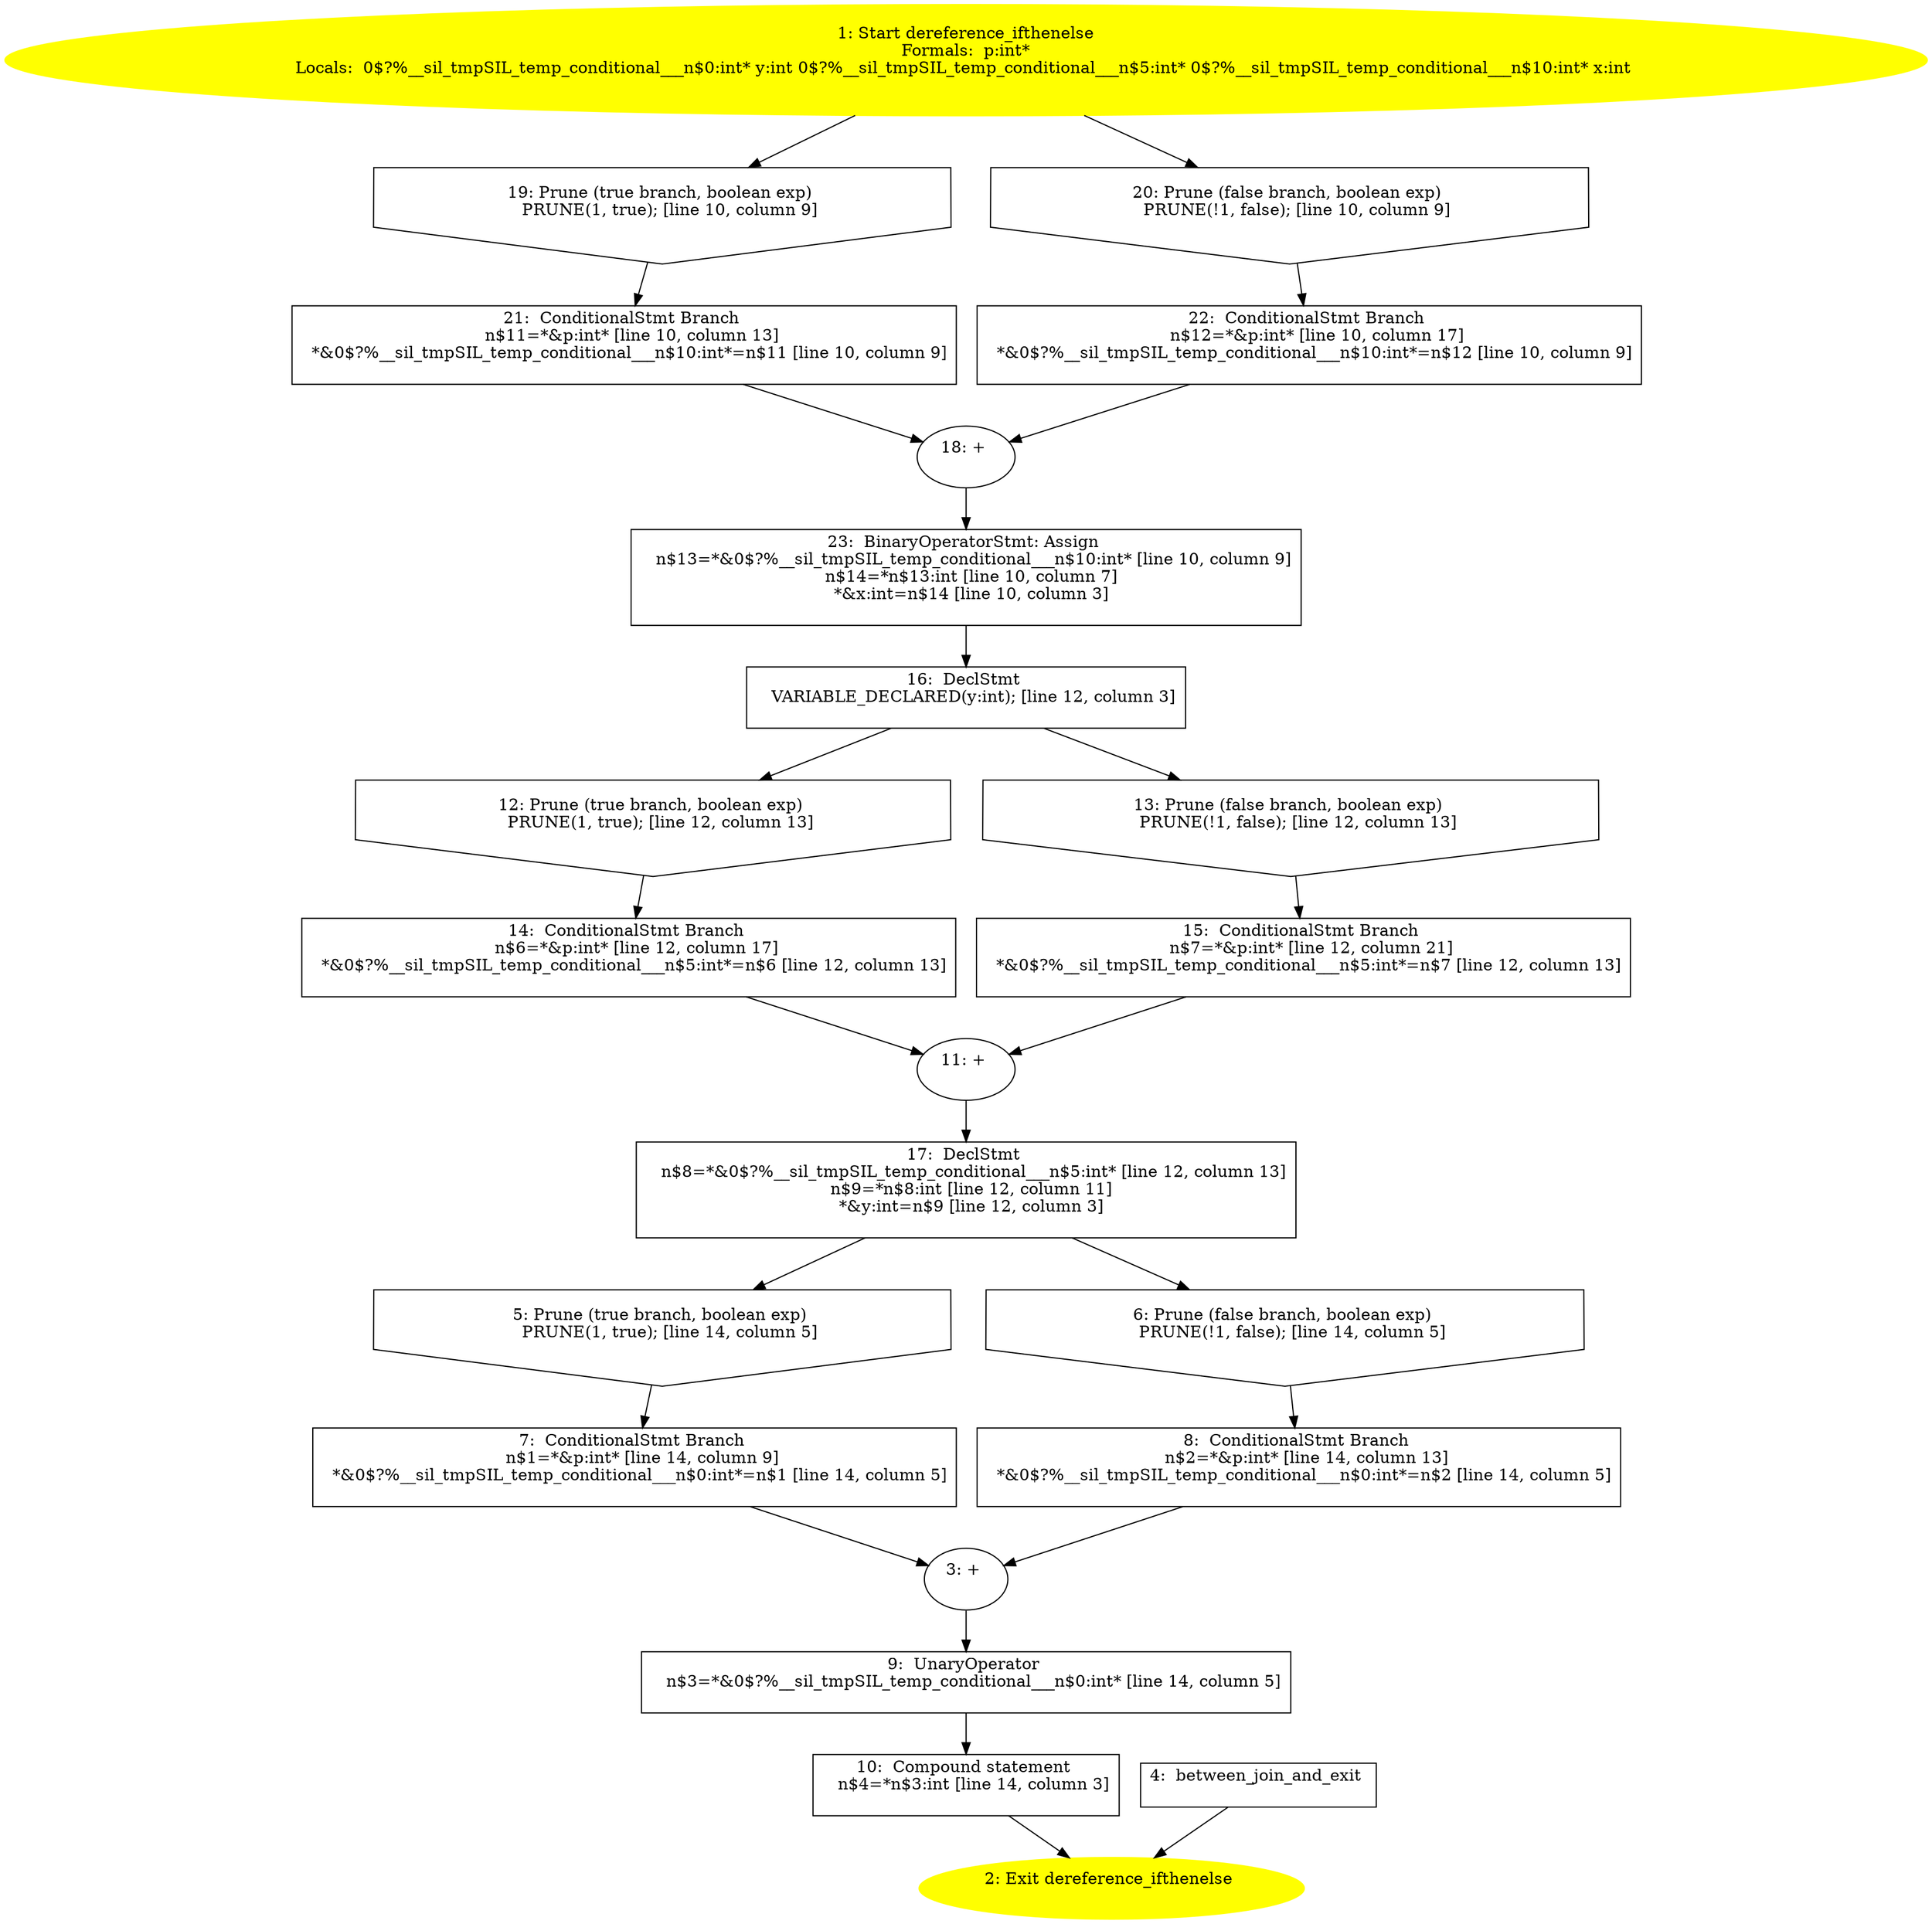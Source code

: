 /* @generated */
digraph cfg {
"dereference_ifthenelse.aa3447116ff03cff_1" [label="1: Start dereference_ifthenelse\nFormals:  p:int*\nLocals:  0$?%__sil_tmpSIL_temp_conditional___n$0:int* y:int 0$?%__sil_tmpSIL_temp_conditional___n$5:int* 0$?%__sil_tmpSIL_temp_conditional___n$10:int* x:int \n  " color=yellow style=filled]
	

	 "dereference_ifthenelse.aa3447116ff03cff_1" -> "dereference_ifthenelse.aa3447116ff03cff_19" ;
	 "dereference_ifthenelse.aa3447116ff03cff_1" -> "dereference_ifthenelse.aa3447116ff03cff_20" ;
"dereference_ifthenelse.aa3447116ff03cff_2" [label="2: Exit dereference_ifthenelse \n  " color=yellow style=filled]
	

"dereference_ifthenelse.aa3447116ff03cff_3" [label="3: + \n  " ]
	

	 "dereference_ifthenelse.aa3447116ff03cff_3" -> "dereference_ifthenelse.aa3447116ff03cff_9" ;
"dereference_ifthenelse.aa3447116ff03cff_4" [label="4:  between_join_and_exit \n  " shape="box"]
	

	 "dereference_ifthenelse.aa3447116ff03cff_4" -> "dereference_ifthenelse.aa3447116ff03cff_2" ;
"dereference_ifthenelse.aa3447116ff03cff_5" [label="5: Prune (true branch, boolean exp) \n   PRUNE(1, true); [line 14, column 5]\n " shape="invhouse"]
	

	 "dereference_ifthenelse.aa3447116ff03cff_5" -> "dereference_ifthenelse.aa3447116ff03cff_7" ;
"dereference_ifthenelse.aa3447116ff03cff_6" [label="6: Prune (false branch, boolean exp) \n   PRUNE(!1, false); [line 14, column 5]\n " shape="invhouse"]
	

	 "dereference_ifthenelse.aa3447116ff03cff_6" -> "dereference_ifthenelse.aa3447116ff03cff_8" ;
"dereference_ifthenelse.aa3447116ff03cff_7" [label="7:  ConditionalStmt Branch \n   n$1=*&p:int* [line 14, column 9]\n  *&0$?%__sil_tmpSIL_temp_conditional___n$0:int*=n$1 [line 14, column 5]\n " shape="box"]
	

	 "dereference_ifthenelse.aa3447116ff03cff_7" -> "dereference_ifthenelse.aa3447116ff03cff_3" ;
"dereference_ifthenelse.aa3447116ff03cff_8" [label="8:  ConditionalStmt Branch \n   n$2=*&p:int* [line 14, column 13]\n  *&0$?%__sil_tmpSIL_temp_conditional___n$0:int*=n$2 [line 14, column 5]\n " shape="box"]
	

	 "dereference_ifthenelse.aa3447116ff03cff_8" -> "dereference_ifthenelse.aa3447116ff03cff_3" ;
"dereference_ifthenelse.aa3447116ff03cff_9" [label="9:  UnaryOperator \n   n$3=*&0$?%__sil_tmpSIL_temp_conditional___n$0:int* [line 14, column 5]\n " shape="box"]
	

	 "dereference_ifthenelse.aa3447116ff03cff_9" -> "dereference_ifthenelse.aa3447116ff03cff_10" ;
"dereference_ifthenelse.aa3447116ff03cff_10" [label="10:  Compound statement \n   n$4=*n$3:int [line 14, column 3]\n " shape="box"]
	

	 "dereference_ifthenelse.aa3447116ff03cff_10" -> "dereference_ifthenelse.aa3447116ff03cff_2" ;
"dereference_ifthenelse.aa3447116ff03cff_11" [label="11: + \n  " ]
	

	 "dereference_ifthenelse.aa3447116ff03cff_11" -> "dereference_ifthenelse.aa3447116ff03cff_17" ;
"dereference_ifthenelse.aa3447116ff03cff_12" [label="12: Prune (true branch, boolean exp) \n   PRUNE(1, true); [line 12, column 13]\n " shape="invhouse"]
	

	 "dereference_ifthenelse.aa3447116ff03cff_12" -> "dereference_ifthenelse.aa3447116ff03cff_14" ;
"dereference_ifthenelse.aa3447116ff03cff_13" [label="13: Prune (false branch, boolean exp) \n   PRUNE(!1, false); [line 12, column 13]\n " shape="invhouse"]
	

	 "dereference_ifthenelse.aa3447116ff03cff_13" -> "dereference_ifthenelse.aa3447116ff03cff_15" ;
"dereference_ifthenelse.aa3447116ff03cff_14" [label="14:  ConditionalStmt Branch \n   n$6=*&p:int* [line 12, column 17]\n  *&0$?%__sil_tmpSIL_temp_conditional___n$5:int*=n$6 [line 12, column 13]\n " shape="box"]
	

	 "dereference_ifthenelse.aa3447116ff03cff_14" -> "dereference_ifthenelse.aa3447116ff03cff_11" ;
"dereference_ifthenelse.aa3447116ff03cff_15" [label="15:  ConditionalStmt Branch \n   n$7=*&p:int* [line 12, column 21]\n  *&0$?%__sil_tmpSIL_temp_conditional___n$5:int*=n$7 [line 12, column 13]\n " shape="box"]
	

	 "dereference_ifthenelse.aa3447116ff03cff_15" -> "dereference_ifthenelse.aa3447116ff03cff_11" ;
"dereference_ifthenelse.aa3447116ff03cff_16" [label="16:  DeclStmt \n   VARIABLE_DECLARED(y:int); [line 12, column 3]\n " shape="box"]
	

	 "dereference_ifthenelse.aa3447116ff03cff_16" -> "dereference_ifthenelse.aa3447116ff03cff_12" ;
	 "dereference_ifthenelse.aa3447116ff03cff_16" -> "dereference_ifthenelse.aa3447116ff03cff_13" ;
"dereference_ifthenelse.aa3447116ff03cff_17" [label="17:  DeclStmt \n   n$8=*&0$?%__sil_tmpSIL_temp_conditional___n$5:int* [line 12, column 13]\n  n$9=*n$8:int [line 12, column 11]\n  *&y:int=n$9 [line 12, column 3]\n " shape="box"]
	

	 "dereference_ifthenelse.aa3447116ff03cff_17" -> "dereference_ifthenelse.aa3447116ff03cff_5" ;
	 "dereference_ifthenelse.aa3447116ff03cff_17" -> "dereference_ifthenelse.aa3447116ff03cff_6" ;
"dereference_ifthenelse.aa3447116ff03cff_18" [label="18: + \n  " ]
	

	 "dereference_ifthenelse.aa3447116ff03cff_18" -> "dereference_ifthenelse.aa3447116ff03cff_23" ;
"dereference_ifthenelse.aa3447116ff03cff_19" [label="19: Prune (true branch, boolean exp) \n   PRUNE(1, true); [line 10, column 9]\n " shape="invhouse"]
	

	 "dereference_ifthenelse.aa3447116ff03cff_19" -> "dereference_ifthenelse.aa3447116ff03cff_21" ;
"dereference_ifthenelse.aa3447116ff03cff_20" [label="20: Prune (false branch, boolean exp) \n   PRUNE(!1, false); [line 10, column 9]\n " shape="invhouse"]
	

	 "dereference_ifthenelse.aa3447116ff03cff_20" -> "dereference_ifthenelse.aa3447116ff03cff_22" ;
"dereference_ifthenelse.aa3447116ff03cff_21" [label="21:  ConditionalStmt Branch \n   n$11=*&p:int* [line 10, column 13]\n  *&0$?%__sil_tmpSIL_temp_conditional___n$10:int*=n$11 [line 10, column 9]\n " shape="box"]
	

	 "dereference_ifthenelse.aa3447116ff03cff_21" -> "dereference_ifthenelse.aa3447116ff03cff_18" ;
"dereference_ifthenelse.aa3447116ff03cff_22" [label="22:  ConditionalStmt Branch \n   n$12=*&p:int* [line 10, column 17]\n  *&0$?%__sil_tmpSIL_temp_conditional___n$10:int*=n$12 [line 10, column 9]\n " shape="box"]
	

	 "dereference_ifthenelse.aa3447116ff03cff_22" -> "dereference_ifthenelse.aa3447116ff03cff_18" ;
"dereference_ifthenelse.aa3447116ff03cff_23" [label="23:  BinaryOperatorStmt: Assign \n   n$13=*&0$?%__sil_tmpSIL_temp_conditional___n$10:int* [line 10, column 9]\n  n$14=*n$13:int [line 10, column 7]\n  *&x:int=n$14 [line 10, column 3]\n " shape="box"]
	

	 "dereference_ifthenelse.aa3447116ff03cff_23" -> "dereference_ifthenelse.aa3447116ff03cff_16" ;
}
